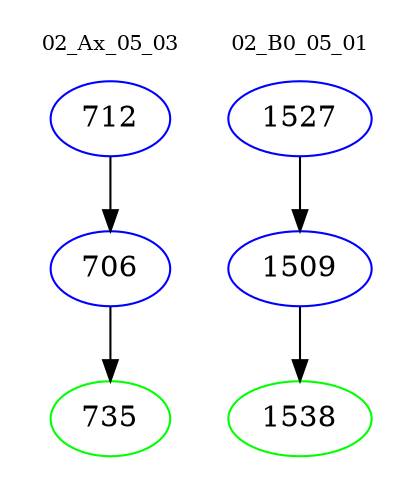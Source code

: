 digraph{
subgraph cluster_0 {
color = white
label = "02_Ax_05_03";
fontsize=10;
T0_712 [label="712", color="blue"]
T0_712 -> T0_706 [color="black"]
T0_706 [label="706", color="blue"]
T0_706 -> T0_735 [color="black"]
T0_735 [label="735", color="green"]
}
subgraph cluster_1 {
color = white
label = "02_B0_05_01";
fontsize=10;
T1_1527 [label="1527", color="blue"]
T1_1527 -> T1_1509 [color="black"]
T1_1509 [label="1509", color="blue"]
T1_1509 -> T1_1538 [color="black"]
T1_1538 [label="1538", color="green"]
}
}
